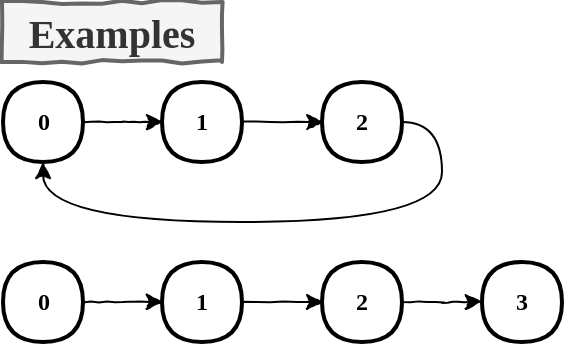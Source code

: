 <mxfile version="12.5.1" type="github">
  <diagram id="cX1kcf-TOJa06qp-Pxkb" name="Page-1">
    <mxGraphModel dx="399" dy="307" grid="1" gridSize="10" guides="1" tooltips="1" connect="1" arrows="1" fold="1" page="1" pageScale="1" pageWidth="850" pageHeight="1100" math="0" shadow="0">
      <root>
        <mxCell id="0"/>
        <mxCell id="1" parent="0"/>
        <mxCell id="jdfScZ0ZPwgl5i7lZq6P-20" style="edgeStyle=orthogonalEdgeStyle;curved=1;comic=1;orthogonalLoop=1;jettySize=auto;html=1;exitX=1;exitY=0.5;exitDx=0;exitDy=0;entryX=0.5;entryY=1;entryDx=0;entryDy=0;" edge="1" parent="1" source="jdfScZ0ZPwgl5i7lZq6P-21">
          <mxGeometry relative="1" as="geometry">
            <Array as="points">
              <mxPoint x="339" y="220"/>
              <mxPoint x="339" y="280"/>
              <mxPoint x="140" y="280"/>
            </Array>
            <mxPoint x="140.286" y="240.143" as="targetPoint"/>
          </mxGeometry>
        </mxCell>
        <mxCell id="jdfScZ0ZPwgl5i7lZq6P-22" value="" style="edgeStyle=orthogonalEdgeStyle;rounded=0;orthogonalLoop=1;jettySize=auto;html=1;comic=1;" edge="1" parent="1" source="jdfScZ0ZPwgl5i7lZq6P-23">
          <mxGeometry relative="1" as="geometry">
            <mxPoint x="120.5" y="100" as="targetPoint"/>
          </mxGeometry>
        </mxCell>
        <mxCell id="jdfScZ0ZPwgl5i7lZq6P-23" value="0" style="html=1;whiteSpace=wrap;comic=1;strokeWidth=2;fontFamily=Comic Sans MS;fontStyle=1;rounded=1;arcSize=50;" vertex="1" parent="1">
          <mxGeometry x="40.5" y="80" width="40" height="40" as="geometry"/>
        </mxCell>
        <mxCell id="jdfScZ0ZPwgl5i7lZq6P-24" style="edgeStyle=orthogonalEdgeStyle;rounded=0;comic=1;orthogonalLoop=1;jettySize=auto;html=1;exitX=1;exitY=0.5;exitDx=0;exitDy=0;entryX=0;entryY=0.5;entryDx=0;entryDy=0;labelBackgroundColor=none;fontFamily=Comic Sans MS;fontSize=10;fontColor=#000000;" edge="1" parent="1">
          <mxGeometry relative="1" as="geometry">
            <mxPoint x="160.667" y="100" as="sourcePoint"/>
            <mxPoint x="200.667" y="100" as="targetPoint"/>
          </mxGeometry>
        </mxCell>
        <mxCell id="jdfScZ0ZPwgl5i7lZq6P-27" value="&lt;font style=&quot;font-size: 20px&quot;&gt;Examples&lt;/font&gt;" style="html=1;whiteSpace=wrap;comic=1;strokeWidth=2;fontFamily=Comic Sans MS;fontStyle=1;fillColor=#f5f5f5;strokeColor=#666666;fontColor=#333333;" vertex="1" parent="1">
          <mxGeometry x="40" y="40" width="110" height="30" as="geometry"/>
        </mxCell>
        <mxCell id="jdfScZ0ZPwgl5i7lZq6P-38" value="1" style="html=1;whiteSpace=wrap;comic=1;strokeWidth=2;fontFamily=Comic Sans MS;fontStyle=1;rounded=1;arcSize=50;" vertex="1" parent="1">
          <mxGeometry x="120" y="80" width="40" height="40" as="geometry"/>
        </mxCell>
        <mxCell id="jdfScZ0ZPwgl5i7lZq6P-42" style="edgeStyle=orthogonalEdgeStyle;orthogonalLoop=1;jettySize=auto;html=1;exitX=1;exitY=0.5;exitDx=0;exitDy=0;entryX=0.5;entryY=1;entryDx=0;entryDy=0;comic=1;curved=1;" edge="1" parent="1" source="jdfScZ0ZPwgl5i7lZq6P-40" target="jdfScZ0ZPwgl5i7lZq6P-23">
          <mxGeometry relative="1" as="geometry">
            <Array as="points">
              <mxPoint x="260" y="100"/>
              <mxPoint x="260" y="150"/>
              <mxPoint x="61" y="150"/>
            </Array>
          </mxGeometry>
        </mxCell>
        <mxCell id="jdfScZ0ZPwgl5i7lZq6P-40" value="2" style="html=1;whiteSpace=wrap;comic=1;strokeWidth=2;fontFamily=Comic Sans MS;fontStyle=1;rounded=1;arcSize=50;" vertex="1" parent="1">
          <mxGeometry x="200" y="80" width="40" height="40" as="geometry"/>
        </mxCell>
        <mxCell id="jdfScZ0ZPwgl5i7lZq6P-43" value="" style="edgeStyle=orthogonalEdgeStyle;rounded=0;orthogonalLoop=1;jettySize=auto;html=1;comic=1;" edge="1" parent="1" source="jdfScZ0ZPwgl5i7lZq6P-44">
          <mxGeometry relative="1" as="geometry">
            <mxPoint x="120.5" y="190" as="targetPoint"/>
          </mxGeometry>
        </mxCell>
        <mxCell id="jdfScZ0ZPwgl5i7lZq6P-44" value="0" style="html=1;whiteSpace=wrap;comic=1;strokeWidth=2;fontFamily=Comic Sans MS;fontStyle=1;rounded=1;arcSize=50;" vertex="1" parent="1">
          <mxGeometry x="40.5" y="170" width="40" height="40" as="geometry"/>
        </mxCell>
        <mxCell id="jdfScZ0ZPwgl5i7lZq6P-45" style="edgeStyle=orthogonalEdgeStyle;rounded=0;comic=1;orthogonalLoop=1;jettySize=auto;html=1;exitX=1;exitY=0.5;exitDx=0;exitDy=0;entryX=0;entryY=0.5;entryDx=0;entryDy=0;labelBackgroundColor=none;fontFamily=Comic Sans MS;fontSize=10;fontColor=#000000;" edge="1" parent="1">
          <mxGeometry relative="1" as="geometry">
            <mxPoint x="160.667" y="190" as="sourcePoint"/>
            <mxPoint x="200.667" y="190" as="targetPoint"/>
          </mxGeometry>
        </mxCell>
        <mxCell id="jdfScZ0ZPwgl5i7lZq6P-46" value="1" style="html=1;whiteSpace=wrap;comic=1;strokeWidth=2;fontFamily=Comic Sans MS;fontStyle=1;rounded=1;arcSize=50;" vertex="1" parent="1">
          <mxGeometry x="120" y="170" width="40" height="40" as="geometry"/>
        </mxCell>
        <mxCell id="jdfScZ0ZPwgl5i7lZq6P-48" value="2" style="html=1;whiteSpace=wrap;comic=1;strokeWidth=2;fontFamily=Comic Sans MS;fontStyle=1;rounded=1;arcSize=50;" vertex="1" parent="1">
          <mxGeometry x="200" y="170" width="40" height="40" as="geometry"/>
        </mxCell>
        <mxCell id="jdfScZ0ZPwgl5i7lZq6P-49" style="edgeStyle=orthogonalEdgeStyle;rounded=0;comic=1;orthogonalLoop=1;jettySize=auto;html=1;exitX=1;exitY=0.5;exitDx=0;exitDy=0;entryX=0;entryY=0.5;entryDx=0;entryDy=0;labelBackgroundColor=none;fontFamily=Comic Sans MS;fontSize=10;fontColor=#000000;" edge="1" parent="1">
          <mxGeometry relative="1" as="geometry">
            <mxPoint x="239.997" y="189.83" as="sourcePoint"/>
            <mxPoint x="279.997" y="189.83" as="targetPoint"/>
          </mxGeometry>
        </mxCell>
        <mxCell id="jdfScZ0ZPwgl5i7lZq6P-50" value="3" style="html=1;whiteSpace=wrap;comic=1;strokeWidth=2;fontFamily=Comic Sans MS;fontStyle=1;rounded=1;arcSize=50;" vertex="1" parent="1">
          <mxGeometry x="280" y="170" width="40" height="40" as="geometry"/>
        </mxCell>
      </root>
    </mxGraphModel>
  </diagram>
</mxfile>
